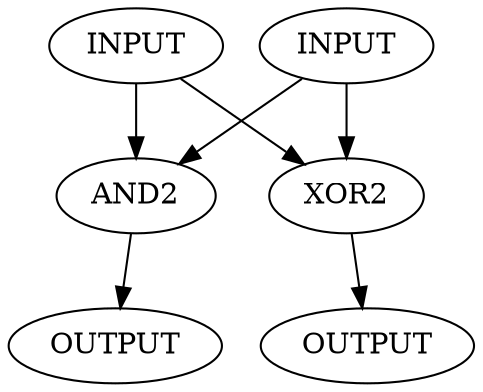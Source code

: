 digraph test {

A [label = "INPUT"];
B [label = "INPUT"];

MY_AND [label = "AND2" ];
MY_XOR [label = "XOR2" ];

SUM [label = "OUTPUT"];
CARRY [label = "OUTPUT"];

A -> MY_AND -> CARRY;
B -> MY_AND;

A -> MY_XOR -> SUM;
B -> MY_XOR;

}
